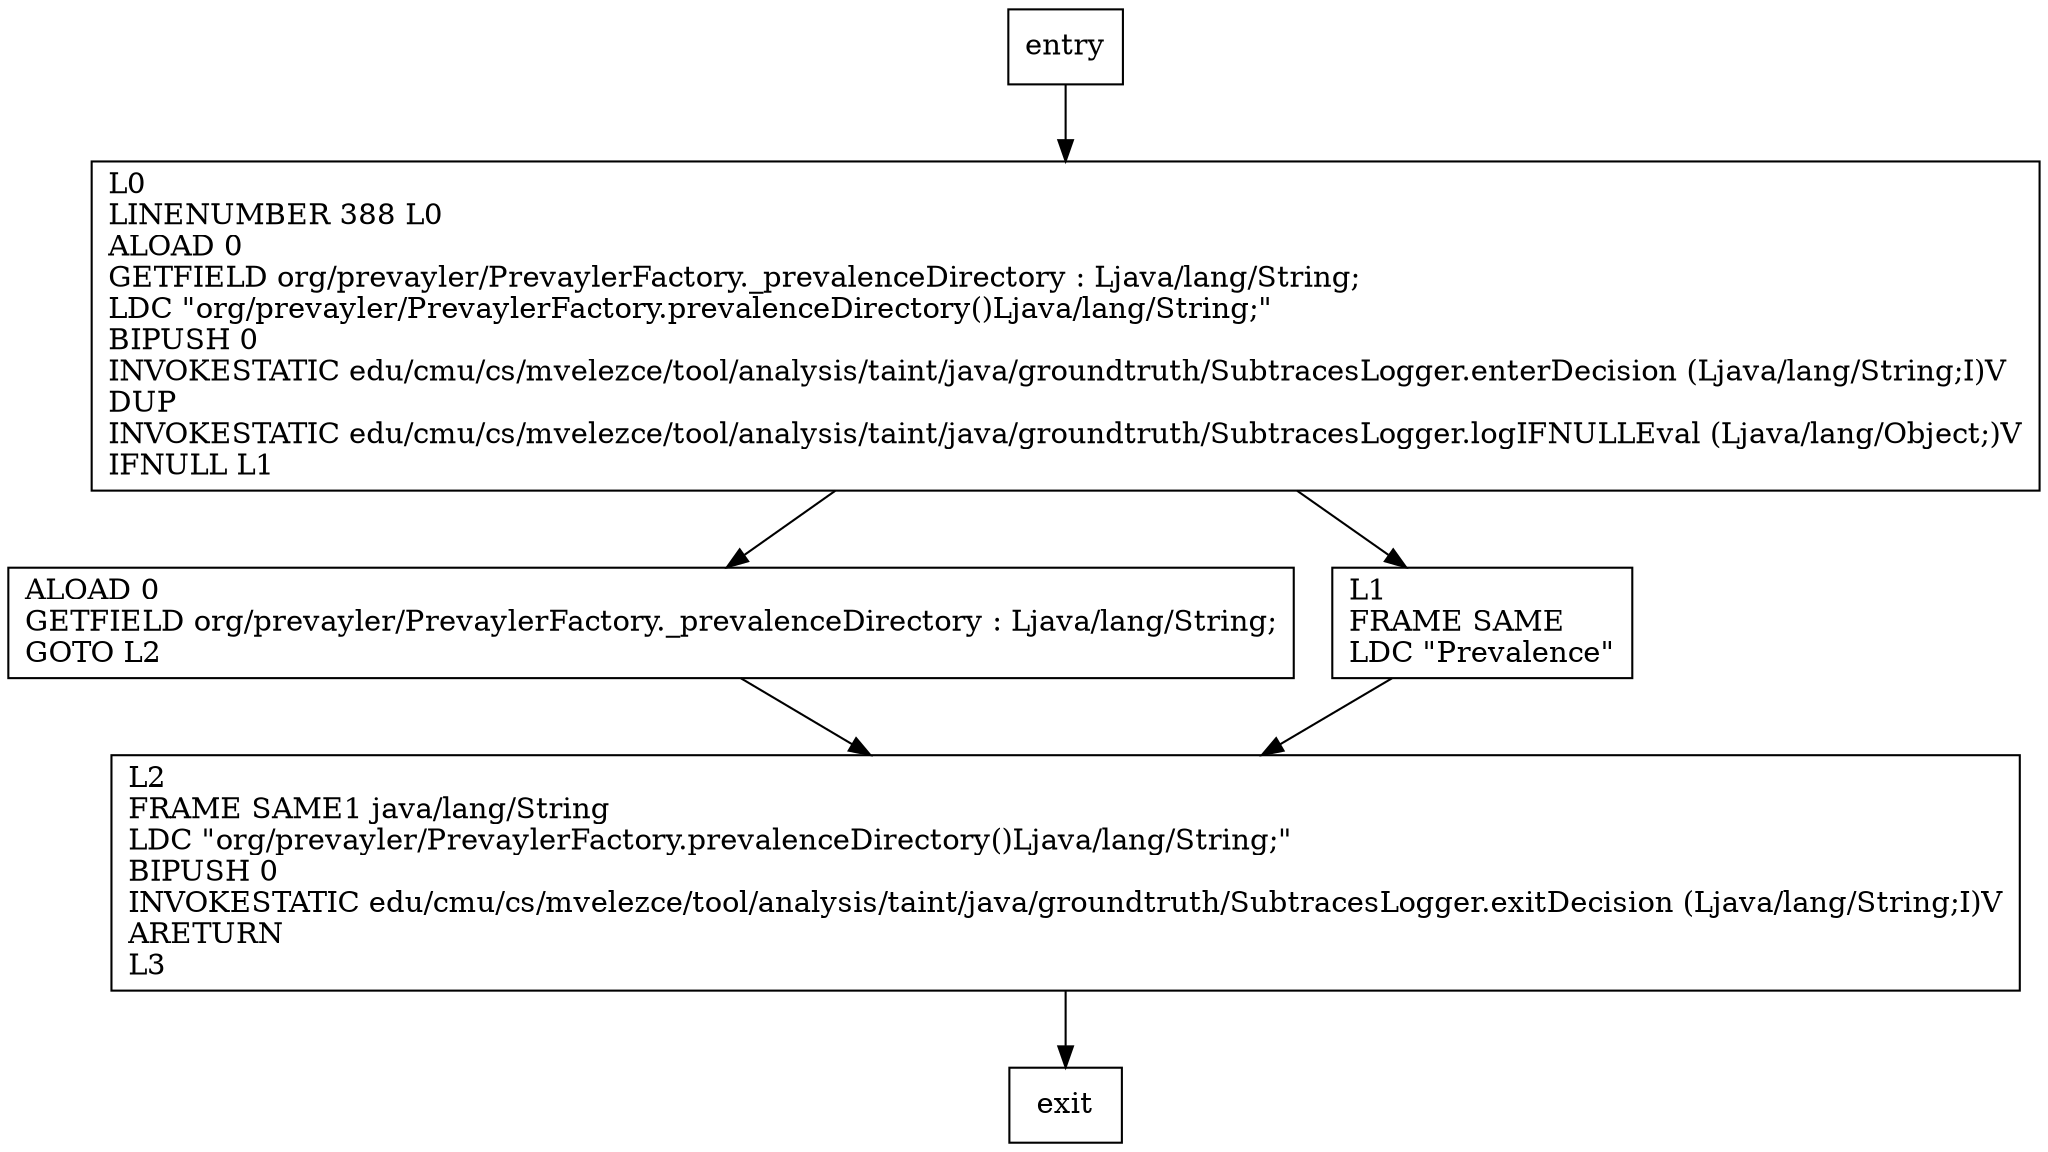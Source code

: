 digraph prevalenceDirectory {
node [shape=record];
647607894 [label="ALOAD 0\lGETFIELD org/prevayler/PrevaylerFactory._prevalenceDirectory : Ljava/lang/String;\lGOTO L2\l"];
1237086644 [label="L2\lFRAME SAME1 java/lang/String\lLDC \"org/prevayler/PrevaylerFactory.prevalenceDirectory()Ljava/lang/String;\"\lBIPUSH 0\lINVOKESTATIC edu/cmu/cs/mvelezce/tool/analysis/taint/java/groundtruth/SubtracesLogger.exitDecision (Ljava/lang/String;I)V\lARETURN\lL3\l"];
1567077043 [label="L1\lFRAME SAME\lLDC \"Prevalence\"\l"];
149474995 [label="L0\lLINENUMBER 388 L0\lALOAD 0\lGETFIELD org/prevayler/PrevaylerFactory._prevalenceDirectory : Ljava/lang/String;\lLDC \"org/prevayler/PrevaylerFactory.prevalenceDirectory()Ljava/lang/String;\"\lBIPUSH 0\lINVOKESTATIC edu/cmu/cs/mvelezce/tool/analysis/taint/java/groundtruth/SubtracesLogger.enterDecision (Ljava/lang/String;I)V\lDUP\lINVOKESTATIC edu/cmu/cs/mvelezce/tool/analysis/taint/java/groundtruth/SubtracesLogger.logIFNULLEval (Ljava/lang/Object;)V\lIFNULL L1\l"];
entry;
exit;
entry -> 149474995;
647607894 -> 1237086644;
1237086644 -> exit;
1567077043 -> 1237086644;
149474995 -> 647607894;
149474995 -> 1567077043;
}
